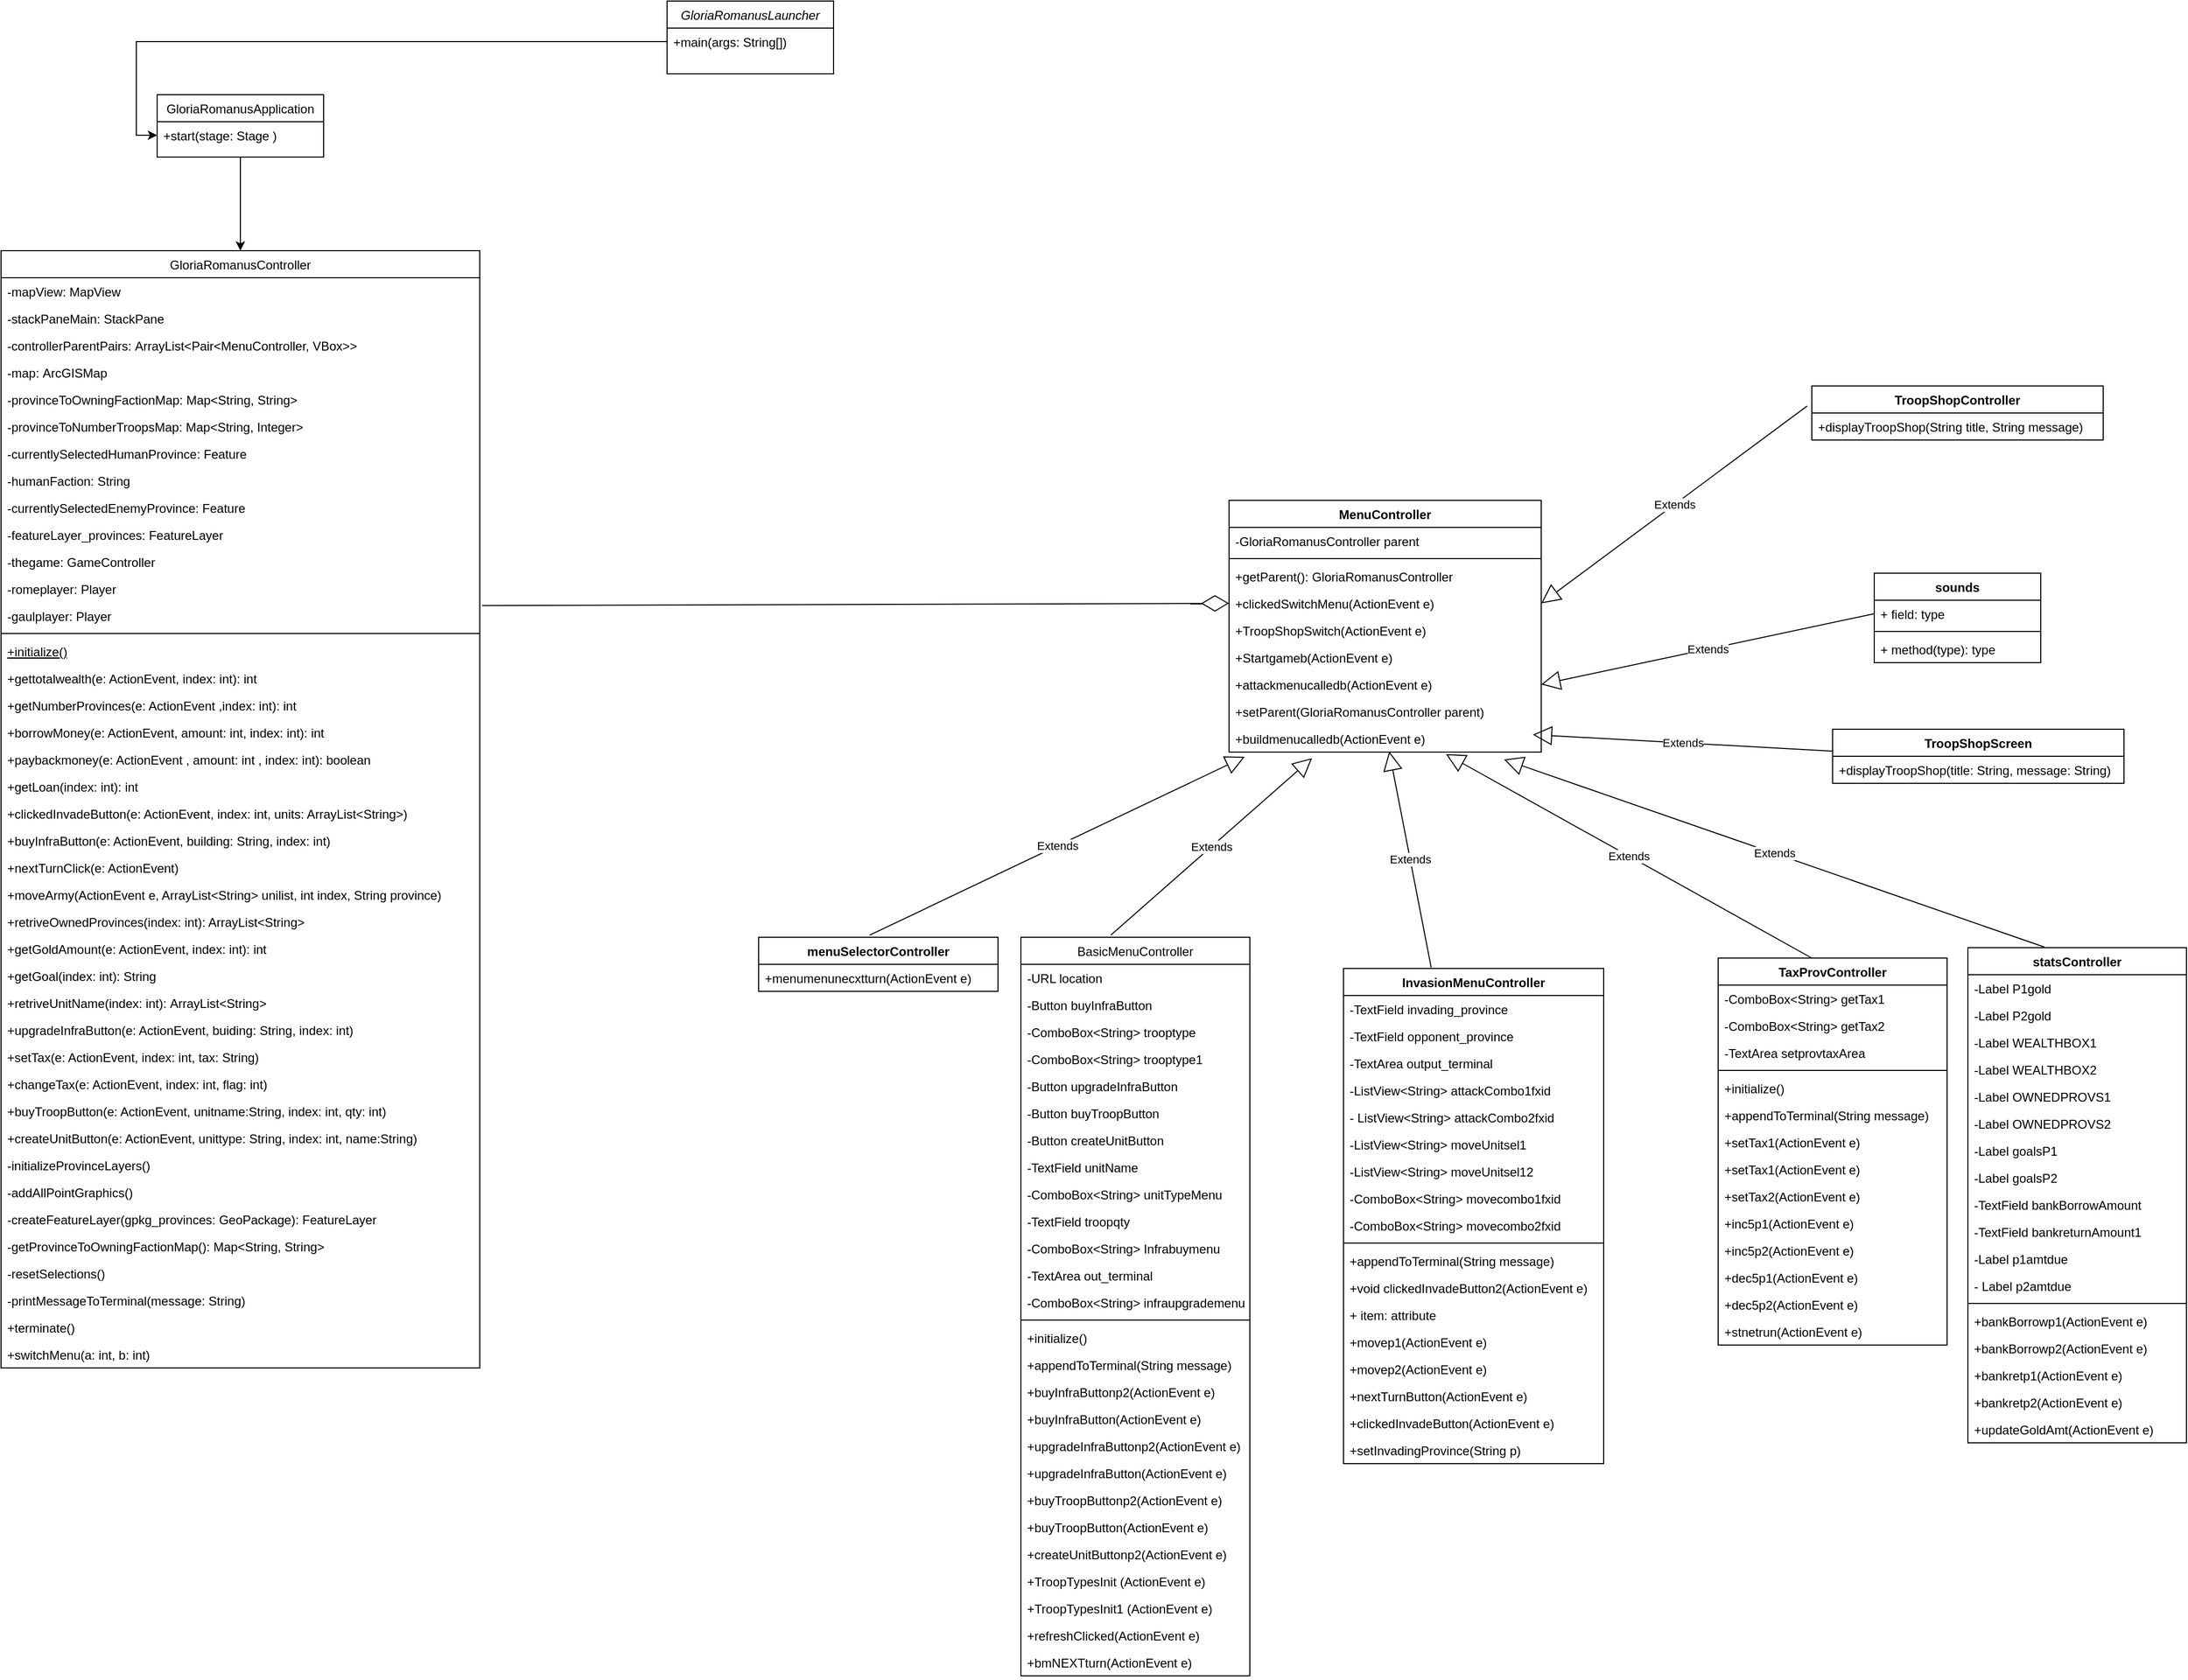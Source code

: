 <mxfile version="13.9.8" type="device"><diagram id="C5RBs43oDa-KdzZeNtuy" name="Page-1"><mxGraphModel dx="1783" dy="894" grid="1" gridSize="10" guides="1" tooltips="1" connect="1" arrows="1" fold="1" page="1" pageScale="1" pageWidth="2339" pageHeight="3300" math="0" shadow="0"><root><mxCell id="WIyWlLk6GJQsqaUBKTNV-0"/><mxCell id="WIyWlLk6GJQsqaUBKTNV-1" parent="WIyWlLk6GJQsqaUBKTNV-0"/><mxCell id="zkfFHV4jXpPFQw0GAbJ--0" value="GloriaRomanusLauncher" style="swimlane;fontStyle=2;align=center;verticalAlign=top;childLayout=stackLayout;horizontal=1;startSize=26;horizontalStack=0;resizeParent=1;resizeLast=0;collapsible=1;marginBottom=0;rounded=0;shadow=0;strokeWidth=1;" parent="WIyWlLk6GJQsqaUBKTNV-1" vertex="1"><mxGeometry x="820" y="570" width="160" height="70" as="geometry"><mxRectangle x="230" y="140" width="160" height="26" as="alternateBounds"/></mxGeometry></mxCell><mxCell id="zkfFHV4jXpPFQw0GAbJ--5" value="+main(args: String[])" style="text;align=left;verticalAlign=top;spacingLeft=4;spacingRight=4;overflow=hidden;rotatable=0;points=[[0,0.5],[1,0.5]];portConstraint=eastwest;" parent="zkfFHV4jXpPFQw0GAbJ--0" vertex="1"><mxGeometry y="26" width="160" height="26" as="geometry"/></mxCell><mxCell id="zkfFHV4jXpPFQw0GAbJ--6" value="GloriaRomanusController" style="swimlane;fontStyle=0;align=center;verticalAlign=top;childLayout=stackLayout;horizontal=1;startSize=26;horizontalStack=0;resizeParent=1;resizeLast=0;collapsible=1;marginBottom=0;rounded=0;shadow=0;strokeWidth=1;" parent="WIyWlLk6GJQsqaUBKTNV-1" vertex="1"><mxGeometry x="180" y="810" width="460" height="1074" as="geometry"><mxRectangle x="130" y="380" width="160" height="26" as="alternateBounds"/></mxGeometry></mxCell><mxCell id="zkfFHV4jXpPFQw0GAbJ--7" value="-mapView: MapView" style="text;align=left;verticalAlign=top;spacingLeft=4;spacingRight=4;overflow=hidden;rotatable=0;points=[[0,0.5],[1,0.5]];portConstraint=eastwest;" parent="zkfFHV4jXpPFQw0GAbJ--6" vertex="1"><mxGeometry y="26" width="460" height="26" as="geometry"/></mxCell><mxCell id="zkfFHV4jXpPFQw0GAbJ--8" value="-stackPaneMain: StackPane" style="text;align=left;verticalAlign=top;spacingLeft=4;spacingRight=4;overflow=hidden;rotatable=0;points=[[0,0.5],[1,0.5]];portConstraint=eastwest;rounded=0;shadow=0;html=0;" parent="zkfFHV4jXpPFQw0GAbJ--6" vertex="1"><mxGeometry y="52" width="460" height="26" as="geometry"/></mxCell><mxCell id="t56aLWwyHctGJCTcdcSy-40" value="-controllerParentPairs: ArrayList&lt;Pair&lt;MenuController, VBox&gt;&gt;" style="text;strokeColor=none;fillColor=none;align=left;verticalAlign=top;spacingLeft=4;spacingRight=4;overflow=hidden;rotatable=0;points=[[0,0.5],[1,0.5]];portConstraint=eastwest;" vertex="1" parent="zkfFHV4jXpPFQw0GAbJ--6"><mxGeometry y="78" width="460" height="26" as="geometry"/></mxCell><mxCell id="t56aLWwyHctGJCTcdcSy-41" value="-map: ArcGISMap" style="text;strokeColor=none;fillColor=none;align=left;verticalAlign=top;spacingLeft=4;spacingRight=4;overflow=hidden;rotatable=0;points=[[0,0.5],[1,0.5]];portConstraint=eastwest;" vertex="1" parent="zkfFHV4jXpPFQw0GAbJ--6"><mxGeometry y="104" width="460" height="26" as="geometry"/></mxCell><mxCell id="t56aLWwyHctGJCTcdcSy-42" value="-provinceToOwningFactionMap: Map&lt;String, String&gt;" style="text;strokeColor=none;fillColor=none;align=left;verticalAlign=top;spacingLeft=4;spacingRight=4;overflow=hidden;rotatable=0;points=[[0,0.5],[1,0.5]];portConstraint=eastwest;" vertex="1" parent="zkfFHV4jXpPFQw0GAbJ--6"><mxGeometry y="130" width="460" height="26" as="geometry"/></mxCell><mxCell id="t56aLWwyHctGJCTcdcSy-43" value="-provinceToNumberTroopsMap: Map&lt;String, Integer&gt;" style="text;strokeColor=none;fillColor=none;align=left;verticalAlign=top;spacingLeft=4;spacingRight=4;overflow=hidden;rotatable=0;points=[[0,0.5],[1,0.5]];portConstraint=eastwest;" vertex="1" parent="zkfFHV4jXpPFQw0GAbJ--6"><mxGeometry y="156" width="460" height="26" as="geometry"/></mxCell><mxCell id="t56aLWwyHctGJCTcdcSy-44" value="-currentlySelectedHumanProvince: Feature" style="text;strokeColor=none;fillColor=none;align=left;verticalAlign=top;spacingLeft=4;spacingRight=4;overflow=hidden;rotatable=0;points=[[0,0.5],[1,0.5]];portConstraint=eastwest;" vertex="1" parent="zkfFHV4jXpPFQw0GAbJ--6"><mxGeometry y="182" width="460" height="26" as="geometry"/></mxCell><mxCell id="t56aLWwyHctGJCTcdcSy-45" value="-humanFaction: String" style="text;strokeColor=none;fillColor=none;align=left;verticalAlign=top;spacingLeft=4;spacingRight=4;overflow=hidden;rotatable=0;points=[[0,0.5],[1,0.5]];portConstraint=eastwest;" vertex="1" parent="zkfFHV4jXpPFQw0GAbJ--6"><mxGeometry y="208" width="460" height="26" as="geometry"/></mxCell><mxCell id="t56aLWwyHctGJCTcdcSy-46" value="-currentlySelectedEnemyProvince: Feature" style="text;strokeColor=none;fillColor=none;align=left;verticalAlign=top;spacingLeft=4;spacingRight=4;overflow=hidden;rotatable=0;points=[[0,0.5],[1,0.5]];portConstraint=eastwest;" vertex="1" parent="zkfFHV4jXpPFQw0GAbJ--6"><mxGeometry y="234" width="460" height="26" as="geometry"/></mxCell><mxCell id="t56aLWwyHctGJCTcdcSy-47" value="-featureLayer_provinces: FeatureLayer" style="text;strokeColor=none;fillColor=none;align=left;verticalAlign=top;spacingLeft=4;spacingRight=4;overflow=hidden;rotatable=0;points=[[0,0.5],[1,0.5]];portConstraint=eastwest;" vertex="1" parent="zkfFHV4jXpPFQw0GAbJ--6"><mxGeometry y="260" width="460" height="26" as="geometry"/></mxCell><mxCell id="t56aLWwyHctGJCTcdcSy-48" value="-thegame: GameController" style="text;strokeColor=none;fillColor=none;align=left;verticalAlign=top;spacingLeft=4;spacingRight=4;overflow=hidden;rotatable=0;points=[[0,0.5],[1,0.5]];portConstraint=eastwest;" vertex="1" parent="zkfFHV4jXpPFQw0GAbJ--6"><mxGeometry y="286" width="460" height="26" as="geometry"/></mxCell><mxCell id="t56aLWwyHctGJCTcdcSy-49" value="-romeplayer: Player" style="text;strokeColor=none;fillColor=none;align=left;verticalAlign=top;spacingLeft=4;spacingRight=4;overflow=hidden;rotatable=0;points=[[0,0.5],[1,0.5]];portConstraint=eastwest;" vertex="1" parent="zkfFHV4jXpPFQw0GAbJ--6"><mxGeometry y="312" width="460" height="26" as="geometry"/></mxCell><mxCell id="t56aLWwyHctGJCTcdcSy-50" value="-gaulplayer: Player" style="text;strokeColor=none;fillColor=none;align=left;verticalAlign=top;spacingLeft=4;spacingRight=4;overflow=hidden;rotatable=0;points=[[0,0.5],[1,0.5]];portConstraint=eastwest;" vertex="1" parent="zkfFHV4jXpPFQw0GAbJ--6"><mxGeometry y="338" width="460" height="26" as="geometry"/></mxCell><mxCell id="zkfFHV4jXpPFQw0GAbJ--9" value="" style="line;html=1;strokeWidth=1;align=left;verticalAlign=middle;spacingTop=-1;spacingLeft=3;spacingRight=3;rotatable=0;labelPosition=right;points=[];portConstraint=eastwest;" parent="zkfFHV4jXpPFQw0GAbJ--6" vertex="1"><mxGeometry y="364" width="460" height="8" as="geometry"/></mxCell><mxCell id="zkfFHV4jXpPFQw0GAbJ--10" value="+initialize()" style="text;align=left;verticalAlign=top;spacingLeft=4;spacingRight=4;overflow=hidden;rotatable=0;points=[[0,0.5],[1,0.5]];portConstraint=eastwest;fontStyle=4" parent="zkfFHV4jXpPFQw0GAbJ--6" vertex="1"><mxGeometry y="372" width="460" height="26" as="geometry"/></mxCell><mxCell id="zkfFHV4jXpPFQw0GAbJ--11" value="+gettotalwealth(e: ActionEvent, index: int): int" style="text;align=left;verticalAlign=top;spacingLeft=4;spacingRight=4;overflow=hidden;rotatable=0;points=[[0,0.5],[1,0.5]];portConstraint=eastwest;" parent="zkfFHV4jXpPFQw0GAbJ--6" vertex="1"><mxGeometry y="398" width="460" height="26" as="geometry"/></mxCell><mxCell id="t56aLWwyHctGJCTcdcSy-51" value="+getNumberProvinces(e: ActionEvent ,index: int): int" style="text;strokeColor=none;fillColor=none;align=left;verticalAlign=top;spacingLeft=4;spacingRight=4;overflow=hidden;rotatable=0;points=[[0,0.5],[1,0.5]];portConstraint=eastwest;" vertex="1" parent="zkfFHV4jXpPFQw0GAbJ--6"><mxGeometry y="424" width="460" height="26" as="geometry"/></mxCell><mxCell id="t56aLWwyHctGJCTcdcSy-52" value="+borrowMoney(e: ActionEvent, amount: int, index: int): int" style="text;strokeColor=none;fillColor=none;align=left;verticalAlign=top;spacingLeft=4;spacingRight=4;overflow=hidden;rotatable=0;points=[[0,0.5],[1,0.5]];portConstraint=eastwest;" vertex="1" parent="zkfFHV4jXpPFQw0GAbJ--6"><mxGeometry y="450" width="460" height="26" as="geometry"/></mxCell><mxCell id="t56aLWwyHctGJCTcdcSy-53" value="+paybackmoney(e: ActionEvent , amount: int , index: int): boolean" style="text;strokeColor=none;fillColor=none;align=left;verticalAlign=top;spacingLeft=4;spacingRight=4;overflow=hidden;rotatable=0;points=[[0,0.5],[1,0.5]];portConstraint=eastwest;" vertex="1" parent="zkfFHV4jXpPFQw0GAbJ--6"><mxGeometry y="476" width="460" height="26" as="geometry"/></mxCell><mxCell id="t56aLWwyHctGJCTcdcSy-54" value="+getLoan(index: int): int" style="text;strokeColor=none;fillColor=none;align=left;verticalAlign=top;spacingLeft=4;spacingRight=4;overflow=hidden;rotatable=0;points=[[0,0.5],[1,0.5]];portConstraint=eastwest;" vertex="1" parent="zkfFHV4jXpPFQw0GAbJ--6"><mxGeometry y="502" width="460" height="26" as="geometry"/></mxCell><mxCell id="t56aLWwyHctGJCTcdcSy-55" value="+clickedInvadeButton(e: ActionEvent, index: int, units: ArrayList&lt;String&gt;)" style="text;strokeColor=none;fillColor=none;align=left;verticalAlign=top;spacingLeft=4;spacingRight=4;overflow=hidden;rotatable=0;points=[[0,0.5],[1,0.5]];portConstraint=eastwest;" vertex="1" parent="zkfFHV4jXpPFQw0GAbJ--6"><mxGeometry y="528" width="460" height="26" as="geometry"/></mxCell><mxCell id="t56aLWwyHctGJCTcdcSy-56" value="+buyInfraButton(e: ActionEvent, building: String, index: int)" style="text;strokeColor=none;fillColor=none;align=left;verticalAlign=top;spacingLeft=4;spacingRight=4;overflow=hidden;rotatable=0;points=[[0,0.5],[1,0.5]];portConstraint=eastwest;" vertex="1" parent="zkfFHV4jXpPFQw0GAbJ--6"><mxGeometry y="554" width="460" height="26" as="geometry"/></mxCell><mxCell id="t56aLWwyHctGJCTcdcSy-61" value="+nextTurnClick(e: ActionEvent)" style="text;strokeColor=none;fillColor=none;align=left;verticalAlign=top;spacingLeft=4;spacingRight=4;overflow=hidden;rotatable=0;points=[[0,0.5],[1,0.5]];portConstraint=eastwest;" vertex="1" parent="zkfFHV4jXpPFQw0GAbJ--6"><mxGeometry y="580" width="460" height="26" as="geometry"/></mxCell><mxCell id="t56aLWwyHctGJCTcdcSy-63" value="+moveArmy(ActionEvent e, ArrayList&lt;String&gt; unilist, int index, String province)" style="text;strokeColor=none;fillColor=none;align=left;verticalAlign=top;spacingLeft=4;spacingRight=4;overflow=hidden;rotatable=0;points=[[0,0.5],[1,0.5]];portConstraint=eastwest;" vertex="1" parent="zkfFHV4jXpPFQw0GAbJ--6"><mxGeometry y="606" width="460" height="26" as="geometry"/></mxCell><mxCell id="t56aLWwyHctGJCTcdcSy-62" value="+retriveOwnedProvinces(index: int): ArrayList&lt;String&gt; " style="text;strokeColor=none;fillColor=none;align=left;verticalAlign=top;spacingLeft=4;spacingRight=4;overflow=hidden;rotatable=0;points=[[0,0.5],[1,0.5]];portConstraint=eastwest;" vertex="1" parent="zkfFHV4jXpPFQw0GAbJ--6"><mxGeometry y="632" width="460" height="26" as="geometry"/></mxCell><mxCell id="t56aLWwyHctGJCTcdcSy-64" value="+getGoldAmount(e: ActionEvent, index: int): int" style="text;strokeColor=none;fillColor=none;align=left;verticalAlign=top;spacingLeft=4;spacingRight=4;overflow=hidden;rotatable=0;points=[[0,0.5],[1,0.5]];portConstraint=eastwest;" vertex="1" parent="zkfFHV4jXpPFQw0GAbJ--6"><mxGeometry y="658" width="460" height="26" as="geometry"/></mxCell><mxCell id="t56aLWwyHctGJCTcdcSy-66" value="+getGoal(index: int): String" style="text;strokeColor=none;fillColor=none;align=left;verticalAlign=top;spacingLeft=4;spacingRight=4;overflow=hidden;rotatable=0;points=[[0,0.5],[1,0.5]];portConstraint=eastwest;" vertex="1" parent="zkfFHV4jXpPFQw0GAbJ--6"><mxGeometry y="684" width="460" height="26" as="geometry"/></mxCell><mxCell id="t56aLWwyHctGJCTcdcSy-65" value="+retriveUnitName(index: int): ArrayList&lt;String&gt;" style="text;strokeColor=none;fillColor=none;align=left;verticalAlign=top;spacingLeft=4;spacingRight=4;overflow=hidden;rotatable=0;points=[[0,0.5],[1,0.5]];portConstraint=eastwest;" vertex="1" parent="zkfFHV4jXpPFQw0GAbJ--6"><mxGeometry y="710" width="460" height="26" as="geometry"/></mxCell><mxCell id="t56aLWwyHctGJCTcdcSy-67" value="+upgradeInfraButton(e: ActionEvent, buiding: String, index: int)" style="text;strokeColor=none;fillColor=none;align=left;verticalAlign=top;spacingLeft=4;spacingRight=4;overflow=hidden;rotatable=0;points=[[0,0.5],[1,0.5]];portConstraint=eastwest;" vertex="1" parent="zkfFHV4jXpPFQw0GAbJ--6"><mxGeometry y="736" width="460" height="26" as="geometry"/></mxCell><mxCell id="t56aLWwyHctGJCTcdcSy-68" value="+setTax(e: ActionEvent, index: int, tax: String)" style="text;strokeColor=none;fillColor=none;align=left;verticalAlign=top;spacingLeft=4;spacingRight=4;overflow=hidden;rotatable=0;points=[[0,0.5],[1,0.5]];portConstraint=eastwest;" vertex="1" parent="zkfFHV4jXpPFQw0GAbJ--6"><mxGeometry y="762" width="460" height="26" as="geometry"/></mxCell><mxCell id="t56aLWwyHctGJCTcdcSy-69" value="+changeTax(e: ActionEvent, index: int, flag: int)" style="text;strokeColor=none;fillColor=none;align=left;verticalAlign=top;spacingLeft=4;spacingRight=4;overflow=hidden;rotatable=0;points=[[0,0.5],[1,0.5]];portConstraint=eastwest;" vertex="1" parent="zkfFHV4jXpPFQw0GAbJ--6"><mxGeometry y="788" width="460" height="26" as="geometry"/></mxCell><mxCell id="t56aLWwyHctGJCTcdcSy-70" value="+buyTroopButton(e: ActionEvent, unitname:String, index: int, qty: int)" style="text;strokeColor=none;fillColor=none;align=left;verticalAlign=top;spacingLeft=4;spacingRight=4;overflow=hidden;rotatable=0;points=[[0,0.5],[1,0.5]];portConstraint=eastwest;" vertex="1" parent="zkfFHV4jXpPFQw0GAbJ--6"><mxGeometry y="814" width="460" height="26" as="geometry"/></mxCell><mxCell id="t56aLWwyHctGJCTcdcSy-71" value="+createUnitButton(e: ActionEvent, unittype: String, index: int, name:String)" style="text;strokeColor=none;fillColor=none;align=left;verticalAlign=top;spacingLeft=4;spacingRight=4;overflow=hidden;rotatable=0;points=[[0,0.5],[1,0.5]];portConstraint=eastwest;" vertex="1" parent="zkfFHV4jXpPFQw0GAbJ--6"><mxGeometry y="840" width="460" height="26" as="geometry"/></mxCell><mxCell id="t56aLWwyHctGJCTcdcSy-73" value="-initializeProvinceLayers()" style="text;strokeColor=none;fillColor=none;align=left;verticalAlign=top;spacingLeft=4;spacingRight=4;overflow=hidden;rotatable=0;points=[[0,0.5],[1,0.5]];portConstraint=eastwest;" vertex="1" parent="zkfFHV4jXpPFQw0GAbJ--6"><mxGeometry y="866" width="460" height="26" as="geometry"/></mxCell><mxCell id="t56aLWwyHctGJCTcdcSy-72" value="-addAllPointGraphics()" style="text;strokeColor=none;fillColor=none;align=left;verticalAlign=top;spacingLeft=4;spacingRight=4;overflow=hidden;rotatable=0;points=[[0,0.5],[1,0.5]];portConstraint=eastwest;" vertex="1" parent="zkfFHV4jXpPFQw0GAbJ--6"><mxGeometry y="892" width="460" height="26" as="geometry"/></mxCell><mxCell id="t56aLWwyHctGJCTcdcSy-74" value="-createFeatureLayer(gpkg_provinces: GeoPackage): FeatureLayer" style="text;strokeColor=none;fillColor=none;align=left;verticalAlign=top;spacingLeft=4;spacingRight=4;overflow=hidden;rotatable=0;points=[[0,0.5],[1,0.5]];portConstraint=eastwest;" vertex="1" parent="zkfFHV4jXpPFQw0GAbJ--6"><mxGeometry y="918" width="460" height="26" as="geometry"/></mxCell><mxCell id="t56aLWwyHctGJCTcdcSy-75" value="-getProvinceToOwningFactionMap(): Map&lt;String, String&gt;" style="text;strokeColor=none;fillColor=none;align=left;verticalAlign=top;spacingLeft=4;spacingRight=4;overflow=hidden;rotatable=0;points=[[0,0.5],[1,0.5]];portConstraint=eastwest;" vertex="1" parent="zkfFHV4jXpPFQw0GAbJ--6"><mxGeometry y="944" width="460" height="26" as="geometry"/></mxCell><mxCell id="t56aLWwyHctGJCTcdcSy-76" value="-resetSelections()" style="text;strokeColor=none;fillColor=none;align=left;verticalAlign=top;spacingLeft=4;spacingRight=4;overflow=hidden;rotatable=0;points=[[0,0.5],[1,0.5]];portConstraint=eastwest;" vertex="1" parent="zkfFHV4jXpPFQw0GAbJ--6"><mxGeometry y="970" width="460" height="26" as="geometry"/></mxCell><mxCell id="t56aLWwyHctGJCTcdcSy-77" value="-printMessageToTerminal(message: String)" style="text;strokeColor=none;fillColor=none;align=left;verticalAlign=top;spacingLeft=4;spacingRight=4;overflow=hidden;rotatable=0;points=[[0,0.5],[1,0.5]];portConstraint=eastwest;" vertex="1" parent="zkfFHV4jXpPFQw0GAbJ--6"><mxGeometry y="996" width="460" height="26" as="geometry"/></mxCell><mxCell id="t56aLWwyHctGJCTcdcSy-78" value="+terminate()" style="text;strokeColor=none;fillColor=none;align=left;verticalAlign=top;spacingLeft=4;spacingRight=4;overflow=hidden;rotatable=0;points=[[0,0.5],[1,0.5]];portConstraint=eastwest;" vertex="1" parent="zkfFHV4jXpPFQw0GAbJ--6"><mxGeometry y="1022" width="460" height="26" as="geometry"/></mxCell><mxCell id="t56aLWwyHctGJCTcdcSy-79" value="+switchMenu(a: int, b: int)" style="text;strokeColor=none;fillColor=none;align=left;verticalAlign=top;spacingLeft=4;spacingRight=4;overflow=hidden;rotatable=0;points=[[0,0.5],[1,0.5]];portConstraint=eastwest;" vertex="1" parent="zkfFHV4jXpPFQw0GAbJ--6"><mxGeometry y="1048" width="460" height="26" as="geometry"/></mxCell><mxCell id="zkfFHV4jXpPFQw0GAbJ--13" value="BasicMenuController" style="swimlane;fontStyle=0;align=center;verticalAlign=top;childLayout=stackLayout;horizontal=1;startSize=26;horizontalStack=0;resizeParent=1;resizeLast=0;collapsible=1;marginBottom=0;rounded=0;shadow=0;strokeWidth=1;" parent="WIyWlLk6GJQsqaUBKTNV-1" vertex="1"><mxGeometry x="1160" y="1470" width="220" height="710" as="geometry"><mxRectangle x="340" y="380" width="170" height="26" as="alternateBounds"/></mxGeometry></mxCell><mxCell id="zkfFHV4jXpPFQw0GAbJ--14" value="-URL location" style="text;align=left;verticalAlign=top;spacingLeft=4;spacingRight=4;overflow=hidden;rotatable=0;points=[[0,0.5],[1,0.5]];portConstraint=eastwest;" parent="zkfFHV4jXpPFQw0GAbJ--13" vertex="1"><mxGeometry y="26" width="220" height="26" as="geometry"/></mxCell><mxCell id="t56aLWwyHctGJCTcdcSy-80" value="-Button buyInfraButton" style="text;strokeColor=none;fillColor=none;align=left;verticalAlign=top;spacingLeft=4;spacingRight=4;overflow=hidden;rotatable=0;points=[[0,0.5],[1,0.5]];portConstraint=eastwest;" vertex="1" parent="zkfFHV4jXpPFQw0GAbJ--13"><mxGeometry y="52" width="220" height="26" as="geometry"/></mxCell><mxCell id="t56aLWwyHctGJCTcdcSy-90" value="-ComboBox&lt;String&gt; trooptype" style="text;strokeColor=none;fillColor=none;align=left;verticalAlign=top;spacingLeft=4;spacingRight=4;overflow=hidden;rotatable=0;points=[[0,0.5],[1,0.5]];portConstraint=eastwest;" vertex="1" parent="zkfFHV4jXpPFQw0GAbJ--13"><mxGeometry y="78" width="220" height="26" as="geometry"/></mxCell><mxCell id="t56aLWwyHctGJCTcdcSy-89" value="-ComboBox&lt;String&gt; trooptype1" style="text;strokeColor=none;fillColor=none;align=left;verticalAlign=top;spacingLeft=4;spacingRight=4;overflow=hidden;rotatable=0;points=[[0,0.5],[1,0.5]];portConstraint=eastwest;" vertex="1" parent="zkfFHV4jXpPFQw0GAbJ--13"><mxGeometry y="104" width="220" height="26" as="geometry"/></mxCell><mxCell id="t56aLWwyHctGJCTcdcSy-83" value="-Button upgradeInfraButton" style="text;strokeColor=none;fillColor=none;align=left;verticalAlign=top;spacingLeft=4;spacingRight=4;overflow=hidden;rotatable=0;points=[[0,0.5],[1,0.5]];portConstraint=eastwest;" vertex="1" parent="zkfFHV4jXpPFQw0GAbJ--13"><mxGeometry y="130" width="220" height="26" as="geometry"/></mxCell><mxCell id="t56aLWwyHctGJCTcdcSy-85" value="-Button buyTroopButton" style="text;strokeColor=none;fillColor=none;align=left;verticalAlign=top;spacingLeft=4;spacingRight=4;overflow=hidden;rotatable=0;points=[[0,0.5],[1,0.5]];portConstraint=eastwest;" vertex="1" parent="zkfFHV4jXpPFQw0GAbJ--13"><mxGeometry y="156" width="220" height="26" as="geometry"/></mxCell><mxCell id="t56aLWwyHctGJCTcdcSy-87" value="-Button createUnitButton" style="text;strokeColor=none;fillColor=none;align=left;verticalAlign=top;spacingLeft=4;spacingRight=4;overflow=hidden;rotatable=0;points=[[0,0.5],[1,0.5]];portConstraint=eastwest;" vertex="1" parent="zkfFHV4jXpPFQw0GAbJ--13"><mxGeometry y="182" width="220" height="26" as="geometry"/></mxCell><mxCell id="t56aLWwyHctGJCTcdcSy-86" value="-TextField unitName" style="text;strokeColor=none;fillColor=none;align=left;verticalAlign=top;spacingLeft=4;spacingRight=4;overflow=hidden;rotatable=0;points=[[0,0.5],[1,0.5]];portConstraint=eastwest;" vertex="1" parent="zkfFHV4jXpPFQw0GAbJ--13"><mxGeometry y="208" width="220" height="26" as="geometry"/></mxCell><mxCell id="t56aLWwyHctGJCTcdcSy-88" value="-ComboBox&lt;String&gt; unitTypeMenu" style="text;strokeColor=none;fillColor=none;align=left;verticalAlign=top;spacingLeft=4;spacingRight=4;overflow=hidden;rotatable=0;points=[[0,0.5],[1,0.5]];portConstraint=eastwest;" vertex="1" parent="zkfFHV4jXpPFQw0GAbJ--13"><mxGeometry y="234" width="220" height="26" as="geometry"/></mxCell><mxCell id="t56aLWwyHctGJCTcdcSy-84" value="-TextField troopqty" style="text;strokeColor=none;fillColor=none;align=left;verticalAlign=top;spacingLeft=4;spacingRight=4;overflow=hidden;rotatable=0;points=[[0,0.5],[1,0.5]];portConstraint=eastwest;" vertex="1" parent="zkfFHV4jXpPFQw0GAbJ--13"><mxGeometry y="260" width="220" height="26" as="geometry"/></mxCell><mxCell id="t56aLWwyHctGJCTcdcSy-82" value="-ComboBox&lt;String&gt; Infrabuymenu" style="text;strokeColor=none;fillColor=none;align=left;verticalAlign=top;spacingLeft=4;spacingRight=4;overflow=hidden;rotatable=0;points=[[0,0.5],[1,0.5]];portConstraint=eastwest;" vertex="1" parent="zkfFHV4jXpPFQw0GAbJ--13"><mxGeometry y="286" width="220" height="26" as="geometry"/></mxCell><mxCell id="t56aLWwyHctGJCTcdcSy-91" value="-TextArea out_terminal" style="text;strokeColor=none;fillColor=none;align=left;verticalAlign=top;spacingLeft=4;spacingRight=4;overflow=hidden;rotatable=0;points=[[0,0.5],[1,0.5]];portConstraint=eastwest;" vertex="1" parent="zkfFHV4jXpPFQw0GAbJ--13"><mxGeometry y="312" width="220" height="26" as="geometry"/></mxCell><mxCell id="t56aLWwyHctGJCTcdcSy-81" value="-ComboBox&lt;String&gt; infraupgrademenu" style="text;strokeColor=none;fillColor=none;align=left;verticalAlign=top;spacingLeft=4;spacingRight=4;overflow=hidden;rotatable=0;points=[[0,0.5],[1,0.5]];portConstraint=eastwest;" vertex="1" parent="zkfFHV4jXpPFQw0GAbJ--13"><mxGeometry y="338" width="220" height="26" as="geometry"/></mxCell><mxCell id="zkfFHV4jXpPFQw0GAbJ--15" value="" style="line;html=1;strokeWidth=1;align=left;verticalAlign=middle;spacingTop=-1;spacingLeft=3;spacingRight=3;rotatable=0;labelPosition=right;points=[];portConstraint=eastwest;" parent="zkfFHV4jXpPFQw0GAbJ--13" vertex="1"><mxGeometry y="364" width="220" height="8" as="geometry"/></mxCell><mxCell id="t56aLWwyHctGJCTcdcSy-92" value="+initialize()" style="text;strokeColor=none;fillColor=none;align=left;verticalAlign=top;spacingLeft=4;spacingRight=4;overflow=hidden;rotatable=0;points=[[0,0.5],[1,0.5]];portConstraint=eastwest;" vertex="1" parent="zkfFHV4jXpPFQw0GAbJ--13"><mxGeometry y="372" width="220" height="26" as="geometry"/></mxCell><mxCell id="t56aLWwyHctGJCTcdcSy-93" value="+appendToTerminal(String message)" style="text;strokeColor=none;fillColor=none;align=left;verticalAlign=top;spacingLeft=4;spacingRight=4;overflow=hidden;rotatable=0;points=[[0,0.5],[1,0.5]];portConstraint=eastwest;" vertex="1" parent="zkfFHV4jXpPFQw0GAbJ--13"><mxGeometry y="398" width="220" height="26" as="geometry"/></mxCell><mxCell id="t56aLWwyHctGJCTcdcSy-94" value="+buyInfraButtonp2(ActionEvent e)" style="text;strokeColor=none;fillColor=none;align=left;verticalAlign=top;spacingLeft=4;spacingRight=4;overflow=hidden;rotatable=0;points=[[0,0.5],[1,0.5]];portConstraint=eastwest;" vertex="1" parent="zkfFHV4jXpPFQw0GAbJ--13"><mxGeometry y="424" width="220" height="26" as="geometry"/></mxCell><mxCell id="t56aLWwyHctGJCTcdcSy-95" value="+buyInfraButton(ActionEvent e)" style="text;strokeColor=none;fillColor=none;align=left;verticalAlign=top;spacingLeft=4;spacingRight=4;overflow=hidden;rotatable=0;points=[[0,0.5],[1,0.5]];portConstraint=eastwest;" vertex="1" parent="zkfFHV4jXpPFQw0GAbJ--13"><mxGeometry y="450" width="220" height="26" as="geometry"/></mxCell><mxCell id="t56aLWwyHctGJCTcdcSy-96" value="+upgradeInfraButtonp2(ActionEvent e)" style="text;strokeColor=none;fillColor=none;align=left;verticalAlign=top;spacingLeft=4;spacingRight=4;overflow=hidden;rotatable=0;points=[[0,0.5],[1,0.5]];portConstraint=eastwest;" vertex="1" parent="zkfFHV4jXpPFQw0GAbJ--13"><mxGeometry y="476" width="220" height="26" as="geometry"/></mxCell><mxCell id="t56aLWwyHctGJCTcdcSy-97" value="+upgradeInfraButton(ActionEvent e)" style="text;strokeColor=none;fillColor=none;align=left;verticalAlign=top;spacingLeft=4;spacingRight=4;overflow=hidden;rotatable=0;points=[[0,0.5],[1,0.5]];portConstraint=eastwest;" vertex="1" parent="zkfFHV4jXpPFQw0GAbJ--13"><mxGeometry y="502" width="220" height="26" as="geometry"/></mxCell><mxCell id="t56aLWwyHctGJCTcdcSy-98" value="+buyTroopButtonp2(ActionEvent e)" style="text;strokeColor=none;fillColor=none;align=left;verticalAlign=top;spacingLeft=4;spacingRight=4;overflow=hidden;rotatable=0;points=[[0,0.5],[1,0.5]];portConstraint=eastwest;" vertex="1" parent="zkfFHV4jXpPFQw0GAbJ--13"><mxGeometry y="528" width="220" height="26" as="geometry"/></mxCell><mxCell id="t56aLWwyHctGJCTcdcSy-99" value="+buyTroopButton(ActionEvent e)" style="text;strokeColor=none;fillColor=none;align=left;verticalAlign=top;spacingLeft=4;spacingRight=4;overflow=hidden;rotatable=0;points=[[0,0.5],[1,0.5]];portConstraint=eastwest;" vertex="1" parent="zkfFHV4jXpPFQw0GAbJ--13"><mxGeometry y="554" width="220" height="26" as="geometry"/></mxCell><mxCell id="t56aLWwyHctGJCTcdcSy-100" value="+createUnitButtonp2(ActionEvent e)" style="text;strokeColor=none;fillColor=none;align=left;verticalAlign=top;spacingLeft=4;spacingRight=4;overflow=hidden;rotatable=0;points=[[0,0.5],[1,0.5]];portConstraint=eastwest;" vertex="1" parent="zkfFHV4jXpPFQw0GAbJ--13"><mxGeometry y="580" width="220" height="26" as="geometry"/></mxCell><mxCell id="t56aLWwyHctGJCTcdcSy-101" value="+TroopTypesInit (ActionEvent e)" style="text;strokeColor=none;fillColor=none;align=left;verticalAlign=top;spacingLeft=4;spacingRight=4;overflow=hidden;rotatable=0;points=[[0,0.5],[1,0.5]];portConstraint=eastwest;" vertex="1" parent="zkfFHV4jXpPFQw0GAbJ--13"><mxGeometry y="606" width="220" height="26" as="geometry"/></mxCell><mxCell id="t56aLWwyHctGJCTcdcSy-102" value="+TroopTypesInit1 (ActionEvent e)" style="text;strokeColor=none;fillColor=none;align=left;verticalAlign=top;spacingLeft=4;spacingRight=4;overflow=hidden;rotatable=0;points=[[0,0.5],[1,0.5]];portConstraint=eastwest;" vertex="1" parent="zkfFHV4jXpPFQw0GAbJ--13"><mxGeometry y="632" width="220" height="26" as="geometry"/></mxCell><mxCell id="t56aLWwyHctGJCTcdcSy-103" value="+refreshClicked(ActionEvent e)" style="text;strokeColor=none;fillColor=none;align=left;verticalAlign=top;spacingLeft=4;spacingRight=4;overflow=hidden;rotatable=0;points=[[0,0.5],[1,0.5]];portConstraint=eastwest;" vertex="1" parent="zkfFHV4jXpPFQw0GAbJ--13"><mxGeometry y="658" width="220" height="26" as="geometry"/></mxCell><mxCell id="t56aLWwyHctGJCTcdcSy-104" value="+bmNEXTturn(ActionEvent e)" style="text;strokeColor=none;fillColor=none;align=left;verticalAlign=top;spacingLeft=4;spacingRight=4;overflow=hidden;rotatable=0;points=[[0,0.5],[1,0.5]];portConstraint=eastwest;" vertex="1" parent="zkfFHV4jXpPFQw0GAbJ--13"><mxGeometry y="684" width="220" height="26" as="geometry"/></mxCell><mxCell id="t56aLWwyHctGJCTcdcSy-170" style="edgeStyle=orthogonalEdgeStyle;rounded=0;orthogonalLoop=1;jettySize=auto;html=1;entryX=0.5;entryY=0;entryDx=0;entryDy=0;" edge="1" parent="WIyWlLk6GJQsqaUBKTNV-1" source="zkfFHV4jXpPFQw0GAbJ--17" target="zkfFHV4jXpPFQw0GAbJ--6"><mxGeometry relative="1" as="geometry"/></mxCell><mxCell id="zkfFHV4jXpPFQw0GAbJ--17" value="GloriaRomanusApplication" style="swimlane;fontStyle=0;align=center;verticalAlign=top;childLayout=stackLayout;horizontal=1;startSize=26;horizontalStack=0;resizeParent=1;resizeLast=0;collapsible=1;marginBottom=0;rounded=0;shadow=0;strokeWidth=1;" parent="WIyWlLk6GJQsqaUBKTNV-1" vertex="1"><mxGeometry x="330" y="660" width="160" height="60" as="geometry"><mxRectangle x="550" y="140" width="160" height="26" as="alternateBounds"/></mxGeometry></mxCell><mxCell id="zkfFHV4jXpPFQw0GAbJ--25" value="+start(stage: Stage )" style="text;align=left;verticalAlign=top;spacingLeft=4;spacingRight=4;overflow=hidden;rotatable=0;points=[[0,0.5],[1,0.5]];portConstraint=eastwest;" parent="zkfFHV4jXpPFQw0GAbJ--17" vertex="1"><mxGeometry y="26" width="160" height="26" as="geometry"/></mxCell><mxCell id="t56aLWwyHctGJCTcdcSy-8" value="InvasionMenuController" style="swimlane;fontStyle=1;align=center;verticalAlign=top;childLayout=stackLayout;horizontal=1;startSize=26;horizontalStack=0;resizeParent=1;resizeParentMax=0;resizeLast=0;collapsible=1;marginBottom=0;" vertex="1" parent="WIyWlLk6GJQsqaUBKTNV-1"><mxGeometry x="1470" y="1500" width="250" height="476" as="geometry"/></mxCell><mxCell id="t56aLWwyHctGJCTcdcSy-9" value="-TextField invading_province" style="text;strokeColor=none;fillColor=none;align=left;verticalAlign=top;spacingLeft=4;spacingRight=4;overflow=hidden;rotatable=0;points=[[0,0.5],[1,0.5]];portConstraint=eastwest;" vertex="1" parent="t56aLWwyHctGJCTcdcSy-8"><mxGeometry y="26" width="250" height="26" as="geometry"/></mxCell><mxCell id="t56aLWwyHctGJCTcdcSy-136" value="-TextField opponent_province" style="text;strokeColor=none;fillColor=none;align=left;verticalAlign=top;spacingLeft=4;spacingRight=4;overflow=hidden;rotatable=0;points=[[0,0.5],[1,0.5]];portConstraint=eastwest;" vertex="1" parent="t56aLWwyHctGJCTcdcSy-8"><mxGeometry y="52" width="250" height="26" as="geometry"/></mxCell><mxCell id="t56aLWwyHctGJCTcdcSy-134" value="-TextArea output_terminal" style="text;strokeColor=none;fillColor=none;align=left;verticalAlign=top;spacingLeft=4;spacingRight=4;overflow=hidden;rotatable=0;points=[[0,0.5],[1,0.5]];portConstraint=eastwest;" vertex="1" parent="t56aLWwyHctGJCTcdcSy-8"><mxGeometry y="78" width="250" height="26" as="geometry"/></mxCell><mxCell id="t56aLWwyHctGJCTcdcSy-138" value="-ListView&lt;String&gt; attackCombo1fxid" style="text;strokeColor=none;fillColor=none;align=left;verticalAlign=top;spacingLeft=4;spacingRight=4;overflow=hidden;rotatable=0;points=[[0,0.5],[1,0.5]];portConstraint=eastwest;" vertex="1" parent="t56aLWwyHctGJCTcdcSy-8"><mxGeometry y="104" width="250" height="26" as="geometry"/></mxCell><mxCell id="t56aLWwyHctGJCTcdcSy-135" value="- ListView&lt;String&gt; attackCombo2fxid" style="text;strokeColor=none;fillColor=none;align=left;verticalAlign=top;spacingLeft=4;spacingRight=4;overflow=hidden;rotatable=0;points=[[0,0.5],[1,0.5]];portConstraint=eastwest;" vertex="1" parent="t56aLWwyHctGJCTcdcSy-8"><mxGeometry y="130" width="250" height="26" as="geometry"/></mxCell><mxCell id="t56aLWwyHctGJCTcdcSy-137" value="-ListView&lt;String&gt; moveUnitsel1" style="text;strokeColor=none;fillColor=none;align=left;verticalAlign=top;spacingLeft=4;spacingRight=4;overflow=hidden;rotatable=0;points=[[0,0.5],[1,0.5]];portConstraint=eastwest;" vertex="1" parent="t56aLWwyHctGJCTcdcSy-8"><mxGeometry y="156" width="250" height="26" as="geometry"/></mxCell><mxCell id="t56aLWwyHctGJCTcdcSy-133" value="-ListView&lt;String&gt; moveUnitsel12" style="text;strokeColor=none;fillColor=none;align=left;verticalAlign=top;spacingLeft=4;spacingRight=4;overflow=hidden;rotatable=0;points=[[0,0.5],[1,0.5]];portConstraint=eastwest;" vertex="1" parent="t56aLWwyHctGJCTcdcSy-8"><mxGeometry y="182" width="250" height="26" as="geometry"/></mxCell><mxCell id="t56aLWwyHctGJCTcdcSy-139" value="-ComboBox&lt;String&gt; movecombo1fxid" style="text;strokeColor=none;fillColor=none;align=left;verticalAlign=top;spacingLeft=4;spacingRight=4;overflow=hidden;rotatable=0;points=[[0,0.5],[1,0.5]];portConstraint=eastwest;" vertex="1" parent="t56aLWwyHctGJCTcdcSy-8"><mxGeometry y="208" width="250" height="26" as="geometry"/></mxCell><mxCell id="t56aLWwyHctGJCTcdcSy-140" value="-ComboBox&lt;String&gt; movecombo2fxid" style="text;strokeColor=none;fillColor=none;align=left;verticalAlign=top;spacingLeft=4;spacingRight=4;overflow=hidden;rotatable=0;points=[[0,0.5],[1,0.5]];portConstraint=eastwest;" vertex="1" parent="t56aLWwyHctGJCTcdcSy-8"><mxGeometry y="234" width="250" height="26" as="geometry"/></mxCell><mxCell id="t56aLWwyHctGJCTcdcSy-10" value="" style="line;strokeWidth=1;fillColor=none;align=left;verticalAlign=middle;spacingTop=-1;spacingLeft=3;spacingRight=3;rotatable=0;labelPosition=right;points=[];portConstraint=eastwest;" vertex="1" parent="t56aLWwyHctGJCTcdcSy-8"><mxGeometry y="260" width="250" height="8" as="geometry"/></mxCell><mxCell id="t56aLWwyHctGJCTcdcSy-11" value="+appendToTerminal(String message)" style="text;strokeColor=none;fillColor=none;align=left;verticalAlign=top;spacingLeft=4;spacingRight=4;overflow=hidden;rotatable=0;points=[[0,0.5],[1,0.5]];portConstraint=eastwest;" vertex="1" parent="t56aLWwyHctGJCTcdcSy-8"><mxGeometry y="268" width="250" height="26" as="geometry"/></mxCell><mxCell id="t56aLWwyHctGJCTcdcSy-145" value="+void clickedInvadeButton2(ActionEvent e)" style="text;strokeColor=none;fillColor=none;align=left;verticalAlign=top;spacingLeft=4;spacingRight=4;overflow=hidden;rotatable=0;points=[[0,0.5],[1,0.5]];portConstraint=eastwest;" vertex="1" parent="t56aLWwyHctGJCTcdcSy-8"><mxGeometry y="294" width="250" height="26" as="geometry"/></mxCell><mxCell id="t56aLWwyHctGJCTcdcSy-144" value="+ item: attribute" style="text;strokeColor=none;fillColor=none;align=left;verticalAlign=top;spacingLeft=4;spacingRight=4;overflow=hidden;rotatable=0;points=[[0,0.5],[1,0.5]];portConstraint=eastwest;" vertex="1" parent="t56aLWwyHctGJCTcdcSy-8"><mxGeometry y="320" width="250" height="26" as="geometry"/></mxCell><mxCell id="t56aLWwyHctGJCTcdcSy-141" value="+movep1(ActionEvent e)" style="text;strokeColor=none;fillColor=none;align=left;verticalAlign=top;spacingLeft=4;spacingRight=4;overflow=hidden;rotatable=0;points=[[0,0.5],[1,0.5]];portConstraint=eastwest;" vertex="1" parent="t56aLWwyHctGJCTcdcSy-8"><mxGeometry y="346" width="250" height="26" as="geometry"/></mxCell><mxCell id="t56aLWwyHctGJCTcdcSy-143" value="+movep2(ActionEvent e)" style="text;strokeColor=none;fillColor=none;align=left;verticalAlign=top;spacingLeft=4;spacingRight=4;overflow=hidden;rotatable=0;points=[[0,0.5],[1,0.5]];portConstraint=eastwest;" vertex="1" parent="t56aLWwyHctGJCTcdcSy-8"><mxGeometry y="372" width="250" height="26" as="geometry"/></mxCell><mxCell id="t56aLWwyHctGJCTcdcSy-142" value="+nextTurnButton(ActionEvent e) " style="text;strokeColor=none;fillColor=none;align=left;verticalAlign=top;spacingLeft=4;spacingRight=4;overflow=hidden;rotatable=0;points=[[0,0.5],[1,0.5]];portConstraint=eastwest;" vertex="1" parent="t56aLWwyHctGJCTcdcSy-8"><mxGeometry y="398" width="250" height="26" as="geometry"/></mxCell><mxCell id="t56aLWwyHctGJCTcdcSy-132" value="+clickedInvadeButton(ActionEvent e)" style="text;strokeColor=none;fillColor=none;align=left;verticalAlign=top;spacingLeft=4;spacingRight=4;overflow=hidden;rotatable=0;points=[[0,0.5],[1,0.5]];portConstraint=eastwest;" vertex="1" parent="t56aLWwyHctGJCTcdcSy-8"><mxGeometry y="424" width="250" height="26" as="geometry"/></mxCell><mxCell id="t56aLWwyHctGJCTcdcSy-131" value="+setInvadingProvince(String p)" style="text;strokeColor=none;fillColor=none;align=left;verticalAlign=top;spacingLeft=4;spacingRight=4;overflow=hidden;rotatable=0;points=[[0,0.5],[1,0.5]];portConstraint=eastwest;" vertex="1" parent="t56aLWwyHctGJCTcdcSy-8"><mxGeometry y="450" width="250" height="26" as="geometry"/></mxCell><mxCell id="t56aLWwyHctGJCTcdcSy-12" value="MenuController" style="swimlane;fontStyle=1;align=center;verticalAlign=top;childLayout=stackLayout;horizontal=1;startSize=26;horizontalStack=0;resizeParent=1;resizeParentMax=0;resizeLast=0;collapsible=1;marginBottom=0;" vertex="1" parent="WIyWlLk6GJQsqaUBKTNV-1"><mxGeometry x="1360" y="1050" width="300" height="242" as="geometry"/></mxCell><mxCell id="t56aLWwyHctGJCTcdcSy-13" value="-GloriaRomanusController parent" style="text;strokeColor=none;fillColor=none;align=left;verticalAlign=top;spacingLeft=4;spacingRight=4;overflow=hidden;rotatable=0;points=[[0,0.5],[1,0.5]];portConstraint=eastwest;" vertex="1" parent="t56aLWwyHctGJCTcdcSy-12"><mxGeometry y="26" width="300" height="26" as="geometry"/></mxCell><mxCell id="t56aLWwyHctGJCTcdcSy-14" value="" style="line;strokeWidth=1;fillColor=none;align=left;verticalAlign=middle;spacingTop=-1;spacingLeft=3;spacingRight=3;rotatable=0;labelPosition=right;points=[];portConstraint=eastwest;" vertex="1" parent="t56aLWwyHctGJCTcdcSy-12"><mxGeometry y="52" width="300" height="8" as="geometry"/></mxCell><mxCell id="t56aLWwyHctGJCTcdcSy-105" value="+getParent(): GloriaRomanusController" style="text;strokeColor=none;fillColor=none;align=left;verticalAlign=top;spacingLeft=4;spacingRight=4;overflow=hidden;rotatable=0;points=[[0,0.5],[1,0.5]];portConstraint=eastwest;" vertex="1" parent="t56aLWwyHctGJCTcdcSy-12"><mxGeometry y="60" width="300" height="26" as="geometry"/></mxCell><mxCell id="t56aLWwyHctGJCTcdcSy-108" value="+clickedSwitchMenu(ActionEvent e)" style="text;strokeColor=none;fillColor=none;align=left;verticalAlign=top;spacingLeft=4;spacingRight=4;overflow=hidden;rotatable=0;points=[[0,0.5],[1,0.5]];portConstraint=eastwest;" vertex="1" parent="t56aLWwyHctGJCTcdcSy-12"><mxGeometry y="86" width="300" height="26" as="geometry"/></mxCell><mxCell id="t56aLWwyHctGJCTcdcSy-109" value="+TroopShopSwitch(ActionEvent e)" style="text;strokeColor=none;fillColor=none;align=left;verticalAlign=top;spacingLeft=4;spacingRight=4;overflow=hidden;rotatable=0;points=[[0,0.5],[1,0.5]];portConstraint=eastwest;" vertex="1" parent="t56aLWwyHctGJCTcdcSy-12"><mxGeometry y="112" width="300" height="26" as="geometry"/></mxCell><mxCell id="t56aLWwyHctGJCTcdcSy-107" value="+Startgameb(ActionEvent e)" style="text;strokeColor=none;fillColor=none;align=left;verticalAlign=top;spacingLeft=4;spacingRight=4;overflow=hidden;rotatable=0;points=[[0,0.5],[1,0.5]];portConstraint=eastwest;" vertex="1" parent="t56aLWwyHctGJCTcdcSy-12"><mxGeometry y="138" width="300" height="26" as="geometry"/></mxCell><mxCell id="t56aLWwyHctGJCTcdcSy-106" value="+attackmenucalledb(ActionEvent e)" style="text;strokeColor=none;fillColor=none;align=left;verticalAlign=top;spacingLeft=4;spacingRight=4;overflow=hidden;rotatable=0;points=[[0,0.5],[1,0.5]];portConstraint=eastwest;" vertex="1" parent="t56aLWwyHctGJCTcdcSy-12"><mxGeometry y="164" width="300" height="26" as="geometry"/></mxCell><mxCell id="t56aLWwyHctGJCTcdcSy-15" value="+setParent(GloriaRomanusController parent)" style="text;strokeColor=none;fillColor=none;align=left;verticalAlign=top;spacingLeft=4;spacingRight=4;overflow=hidden;rotatable=0;points=[[0,0.5],[1,0.5]];portConstraint=eastwest;" vertex="1" parent="t56aLWwyHctGJCTcdcSy-12"><mxGeometry y="190" width="300" height="26" as="geometry"/></mxCell><mxCell id="t56aLWwyHctGJCTcdcSy-110" value="+buildmenucalledb(ActionEvent e)" style="text;strokeColor=none;fillColor=none;align=left;verticalAlign=top;spacingLeft=4;spacingRight=4;overflow=hidden;rotatable=0;points=[[0,0.5],[1,0.5]];portConstraint=eastwest;" vertex="1" parent="t56aLWwyHctGJCTcdcSy-12"><mxGeometry y="216" width="300" height="26" as="geometry"/></mxCell><mxCell id="t56aLWwyHctGJCTcdcSy-16" value="menuSelectorController" style="swimlane;fontStyle=1;align=center;verticalAlign=top;childLayout=stackLayout;horizontal=1;startSize=26;horizontalStack=0;resizeParent=1;resizeParentMax=0;resizeLast=0;collapsible=1;marginBottom=0;" vertex="1" parent="WIyWlLk6GJQsqaUBKTNV-1"><mxGeometry x="908" y="1470" width="230" height="52" as="geometry"/></mxCell><mxCell id="t56aLWwyHctGJCTcdcSy-19" value="+menumenunecxtturn(ActionEvent e)" style="text;strokeColor=none;fillColor=none;align=left;verticalAlign=top;spacingLeft=4;spacingRight=4;overflow=hidden;rotatable=0;points=[[0,0.5],[1,0.5]];portConstraint=eastwest;" vertex="1" parent="t56aLWwyHctGJCTcdcSy-16"><mxGeometry y="26" width="230" height="26" as="geometry"/></mxCell><mxCell id="t56aLWwyHctGJCTcdcSy-20" value="sounds" style="swimlane;fontStyle=1;align=center;verticalAlign=top;childLayout=stackLayout;horizontal=1;startSize=26;horizontalStack=0;resizeParent=1;resizeParentMax=0;resizeLast=0;collapsible=1;marginBottom=0;" vertex="1" parent="WIyWlLk6GJQsqaUBKTNV-1"><mxGeometry x="1980" y="1120" width="160" height="86" as="geometry"/></mxCell><mxCell id="t56aLWwyHctGJCTcdcSy-21" value="+ field: type" style="text;strokeColor=none;fillColor=none;align=left;verticalAlign=top;spacingLeft=4;spacingRight=4;overflow=hidden;rotatable=0;points=[[0,0.5],[1,0.5]];portConstraint=eastwest;" vertex="1" parent="t56aLWwyHctGJCTcdcSy-20"><mxGeometry y="26" width="160" height="26" as="geometry"/></mxCell><mxCell id="t56aLWwyHctGJCTcdcSy-22" value="" style="line;strokeWidth=1;fillColor=none;align=left;verticalAlign=middle;spacingTop=-1;spacingLeft=3;spacingRight=3;rotatable=0;labelPosition=right;points=[];portConstraint=eastwest;" vertex="1" parent="t56aLWwyHctGJCTcdcSy-20"><mxGeometry y="52" width="160" height="8" as="geometry"/></mxCell><mxCell id="t56aLWwyHctGJCTcdcSy-23" value="+ method(type): type" style="text;strokeColor=none;fillColor=none;align=left;verticalAlign=top;spacingLeft=4;spacingRight=4;overflow=hidden;rotatable=0;points=[[0,0.5],[1,0.5]];portConstraint=eastwest;" vertex="1" parent="t56aLWwyHctGJCTcdcSy-20"><mxGeometry y="60" width="160" height="26" as="geometry"/></mxCell><mxCell id="t56aLWwyHctGJCTcdcSy-24" value="statsController" style="swimlane;fontStyle=1;align=center;verticalAlign=top;childLayout=stackLayout;horizontal=1;startSize=26;horizontalStack=0;resizeParent=1;resizeParentMax=0;resizeLast=0;collapsible=1;marginBottom=0;" vertex="1" parent="WIyWlLk6GJQsqaUBKTNV-1"><mxGeometry x="2070" y="1480" width="210" height="476" as="geometry"/></mxCell><mxCell id="t56aLWwyHctGJCTcdcSy-121" value="-Label P1gold" style="text;strokeColor=none;fillColor=none;align=left;verticalAlign=top;spacingLeft=4;spacingRight=4;overflow=hidden;rotatable=0;points=[[0,0.5],[1,0.5]];portConstraint=eastwest;" vertex="1" parent="t56aLWwyHctGJCTcdcSy-24"><mxGeometry y="26" width="210" height="26" as="geometry"/></mxCell><mxCell id="t56aLWwyHctGJCTcdcSy-116" value="-Label P2gold" style="text;strokeColor=none;fillColor=none;align=left;verticalAlign=top;spacingLeft=4;spacingRight=4;overflow=hidden;rotatable=0;points=[[0,0.5],[1,0.5]];portConstraint=eastwest;" vertex="1" parent="t56aLWwyHctGJCTcdcSy-24"><mxGeometry y="52" width="210" height="26" as="geometry"/></mxCell><mxCell id="t56aLWwyHctGJCTcdcSy-111" value="-Label WEALTHBOX1" style="text;strokeColor=none;fillColor=none;align=left;verticalAlign=top;spacingLeft=4;spacingRight=4;overflow=hidden;rotatable=0;points=[[0,0.5],[1,0.5]];portConstraint=eastwest;" vertex="1" parent="t56aLWwyHctGJCTcdcSy-24"><mxGeometry y="78" width="210" height="26" as="geometry"/></mxCell><mxCell id="t56aLWwyHctGJCTcdcSy-112" value="-Label WEALTHBOX2" style="text;strokeColor=none;fillColor=none;align=left;verticalAlign=top;spacingLeft=4;spacingRight=4;overflow=hidden;rotatable=0;points=[[0,0.5],[1,0.5]];portConstraint=eastwest;" vertex="1" parent="t56aLWwyHctGJCTcdcSy-24"><mxGeometry y="104" width="210" height="26" as="geometry"/></mxCell><mxCell id="t56aLWwyHctGJCTcdcSy-113" value="-Label OWNEDPROVS1" style="text;strokeColor=none;fillColor=none;align=left;verticalAlign=top;spacingLeft=4;spacingRight=4;overflow=hidden;rotatable=0;points=[[0,0.5],[1,0.5]];portConstraint=eastwest;" vertex="1" parent="t56aLWwyHctGJCTcdcSy-24"><mxGeometry y="130" width="210" height="26" as="geometry"/></mxCell><mxCell id="t56aLWwyHctGJCTcdcSy-114" value="-Label OWNEDPROVS2" style="text;strokeColor=none;fillColor=none;align=left;verticalAlign=top;spacingLeft=4;spacingRight=4;overflow=hidden;rotatable=0;points=[[0,0.5],[1,0.5]];portConstraint=eastwest;" vertex="1" parent="t56aLWwyHctGJCTcdcSy-24"><mxGeometry y="156" width="210" height="26" as="geometry"/></mxCell><mxCell id="t56aLWwyHctGJCTcdcSy-115" value="-Label goalsP1" style="text;strokeColor=none;fillColor=none;align=left;verticalAlign=top;spacingLeft=4;spacingRight=4;overflow=hidden;rotatable=0;points=[[0,0.5],[1,0.5]];portConstraint=eastwest;" vertex="1" parent="t56aLWwyHctGJCTcdcSy-24"><mxGeometry y="182" width="210" height="26" as="geometry"/></mxCell><mxCell id="t56aLWwyHctGJCTcdcSy-118" value="-Label goalsP2" style="text;strokeColor=none;fillColor=none;align=left;verticalAlign=top;spacingLeft=4;spacingRight=4;overflow=hidden;rotatable=0;points=[[0,0.5],[1,0.5]];portConstraint=eastwest;" vertex="1" parent="t56aLWwyHctGJCTcdcSy-24"><mxGeometry y="208" width="210" height="26" as="geometry"/></mxCell><mxCell id="t56aLWwyHctGJCTcdcSy-117" value="-TextField bankBorrowAmount" style="text;strokeColor=none;fillColor=none;align=left;verticalAlign=top;spacingLeft=4;spacingRight=4;overflow=hidden;rotatable=0;points=[[0,0.5],[1,0.5]];portConstraint=eastwest;" vertex="1" parent="t56aLWwyHctGJCTcdcSy-24"><mxGeometry y="234" width="210" height="26" as="geometry"/></mxCell><mxCell id="t56aLWwyHctGJCTcdcSy-120" value="-TextField bankreturnAmount1" style="text;strokeColor=none;fillColor=none;align=left;verticalAlign=top;spacingLeft=4;spacingRight=4;overflow=hidden;rotatable=0;points=[[0,0.5],[1,0.5]];portConstraint=eastwest;" vertex="1" parent="t56aLWwyHctGJCTcdcSy-24"><mxGeometry y="260" width="210" height="26" as="geometry"/></mxCell><mxCell id="t56aLWwyHctGJCTcdcSy-122" value="-Label p1amtdue" style="text;strokeColor=none;fillColor=none;align=left;verticalAlign=top;spacingLeft=4;spacingRight=4;overflow=hidden;rotatable=0;points=[[0,0.5],[1,0.5]];portConstraint=eastwest;" vertex="1" parent="t56aLWwyHctGJCTcdcSy-24"><mxGeometry y="286" width="210" height="26" as="geometry"/></mxCell><mxCell id="t56aLWwyHctGJCTcdcSy-119" value="- Label p2amtdue" style="text;strokeColor=none;fillColor=none;align=left;verticalAlign=top;spacingLeft=4;spacingRight=4;overflow=hidden;rotatable=0;points=[[0,0.5],[1,0.5]];portConstraint=eastwest;" vertex="1" parent="t56aLWwyHctGJCTcdcSy-24"><mxGeometry y="312" width="210" height="26" as="geometry"/></mxCell><mxCell id="t56aLWwyHctGJCTcdcSy-26" value="" style="line;strokeWidth=1;fillColor=none;align=left;verticalAlign=middle;spacingTop=-1;spacingLeft=3;spacingRight=3;rotatable=0;labelPosition=right;points=[];portConstraint=eastwest;" vertex="1" parent="t56aLWwyHctGJCTcdcSy-24"><mxGeometry y="338" width="210" height="8" as="geometry"/></mxCell><mxCell id="t56aLWwyHctGJCTcdcSy-123" value="+bankBorrowp1(ActionEvent e)" style="text;strokeColor=none;fillColor=none;align=left;verticalAlign=top;spacingLeft=4;spacingRight=4;overflow=hidden;rotatable=0;points=[[0,0.5],[1,0.5]];portConstraint=eastwest;" vertex="1" parent="t56aLWwyHctGJCTcdcSy-24"><mxGeometry y="346" width="210" height="26" as="geometry"/></mxCell><mxCell id="t56aLWwyHctGJCTcdcSy-129" value="+bankBorrowp2(ActionEvent e)" style="text;strokeColor=none;fillColor=none;align=left;verticalAlign=top;spacingLeft=4;spacingRight=4;overflow=hidden;rotatable=0;points=[[0,0.5],[1,0.5]];portConstraint=eastwest;" vertex="1" parent="t56aLWwyHctGJCTcdcSy-24"><mxGeometry y="372" width="210" height="26" as="geometry"/></mxCell><mxCell id="t56aLWwyHctGJCTcdcSy-125" value="+bankretp1(ActionEvent e)" style="text;strokeColor=none;fillColor=none;align=left;verticalAlign=top;spacingLeft=4;spacingRight=4;overflow=hidden;rotatable=0;points=[[0,0.5],[1,0.5]];portConstraint=eastwest;" vertex="1" parent="t56aLWwyHctGJCTcdcSy-24"><mxGeometry y="398" width="210" height="26" as="geometry"/></mxCell><mxCell id="t56aLWwyHctGJCTcdcSy-124" value="+bankretp2(ActionEvent e)" style="text;strokeColor=none;fillColor=none;align=left;verticalAlign=top;spacingLeft=4;spacingRight=4;overflow=hidden;rotatable=0;points=[[0,0.5],[1,0.5]];portConstraint=eastwest;" vertex="1" parent="t56aLWwyHctGJCTcdcSy-24"><mxGeometry y="424" width="210" height="26" as="geometry"/></mxCell><mxCell id="t56aLWwyHctGJCTcdcSy-27" value="+updateGoldAmt(ActionEvent e)" style="text;strokeColor=none;fillColor=none;align=left;verticalAlign=top;spacingLeft=4;spacingRight=4;overflow=hidden;rotatable=0;points=[[0,0.5],[1,0.5]];portConstraint=eastwest;" vertex="1" parent="t56aLWwyHctGJCTcdcSy-24"><mxGeometry y="450" width="210" height="26" as="geometry"/></mxCell><mxCell id="t56aLWwyHctGJCTcdcSy-28" value="TaxProvController" style="swimlane;fontStyle=1;align=center;verticalAlign=top;childLayout=stackLayout;horizontal=1;startSize=26;horizontalStack=0;resizeParent=1;resizeParentMax=0;resizeLast=0;collapsible=1;marginBottom=0;" vertex="1" parent="WIyWlLk6GJQsqaUBKTNV-1"><mxGeometry x="1830" y="1490" width="220" height="372" as="geometry"/></mxCell><mxCell id="t56aLWwyHctGJCTcdcSy-128" value="-ComboBox&lt;String&gt; getTax1" style="text;strokeColor=none;fillColor=none;align=left;verticalAlign=top;spacingLeft=4;spacingRight=4;overflow=hidden;rotatable=0;points=[[0,0.5],[1,0.5]];portConstraint=eastwest;" vertex="1" parent="t56aLWwyHctGJCTcdcSy-28"><mxGeometry y="26" width="220" height="26" as="geometry"/></mxCell><mxCell id="t56aLWwyHctGJCTcdcSy-29" value="-ComboBox&lt;String&gt; getTax2" style="text;strokeColor=none;fillColor=none;align=left;verticalAlign=top;spacingLeft=4;spacingRight=4;overflow=hidden;rotatable=0;points=[[0,0.5],[1,0.5]];portConstraint=eastwest;" vertex="1" parent="t56aLWwyHctGJCTcdcSy-28"><mxGeometry y="52" width="220" height="26" as="geometry"/></mxCell><mxCell id="t56aLWwyHctGJCTcdcSy-146" value="-TextArea setprovtaxArea" style="text;strokeColor=none;fillColor=none;align=left;verticalAlign=top;spacingLeft=4;spacingRight=4;overflow=hidden;rotatable=0;points=[[0,0.5],[1,0.5]];portConstraint=eastwest;" vertex="1" parent="t56aLWwyHctGJCTcdcSy-28"><mxGeometry y="78" width="220" height="26" as="geometry"/></mxCell><mxCell id="t56aLWwyHctGJCTcdcSy-30" value="" style="line;strokeWidth=1;fillColor=none;align=left;verticalAlign=middle;spacingTop=-1;spacingLeft=3;spacingRight=3;rotatable=0;labelPosition=right;points=[];portConstraint=eastwest;" vertex="1" parent="t56aLWwyHctGJCTcdcSy-28"><mxGeometry y="104" width="220" height="8" as="geometry"/></mxCell><mxCell id="t56aLWwyHctGJCTcdcSy-31" value="+initialize()" style="text;strokeColor=none;fillColor=none;align=left;verticalAlign=top;spacingLeft=4;spacingRight=4;overflow=hidden;rotatable=0;points=[[0,0.5],[1,0.5]];portConstraint=eastwest;" vertex="1" parent="t56aLWwyHctGJCTcdcSy-28"><mxGeometry y="112" width="220" height="26" as="geometry"/></mxCell><mxCell id="t56aLWwyHctGJCTcdcSy-150" value="+appendToTerminal(String message)" style="text;strokeColor=none;fillColor=none;align=left;verticalAlign=top;spacingLeft=4;spacingRight=4;overflow=hidden;rotatable=0;points=[[0,0.5],[1,0.5]];portConstraint=eastwest;" vertex="1" parent="t56aLWwyHctGJCTcdcSy-28"><mxGeometry y="138" width="220" height="26" as="geometry"/></mxCell><mxCell id="t56aLWwyHctGJCTcdcSy-147" value="+setTax1(ActionEvent e)" style="text;strokeColor=none;fillColor=none;align=left;verticalAlign=top;spacingLeft=4;spacingRight=4;overflow=hidden;rotatable=0;points=[[0,0.5],[1,0.5]];portConstraint=eastwest;" vertex="1" parent="t56aLWwyHctGJCTcdcSy-28"><mxGeometry y="164" width="220" height="26" as="geometry"/></mxCell><mxCell id="t56aLWwyHctGJCTcdcSy-158" value="+setTax1(ActionEvent e)" style="text;strokeColor=none;fillColor=none;align=left;verticalAlign=top;spacingLeft=4;spacingRight=4;overflow=hidden;rotatable=0;points=[[0,0.5],[1,0.5]];portConstraint=eastwest;" vertex="1" parent="t56aLWwyHctGJCTcdcSy-28"><mxGeometry y="190" width="220" height="26" as="geometry"/></mxCell><mxCell id="t56aLWwyHctGJCTcdcSy-149" value="+setTax2(ActionEvent e)" style="text;strokeColor=none;fillColor=none;align=left;verticalAlign=top;spacingLeft=4;spacingRight=4;overflow=hidden;rotatable=0;points=[[0,0.5],[1,0.5]];portConstraint=eastwest;" vertex="1" parent="t56aLWwyHctGJCTcdcSy-28"><mxGeometry y="216" width="220" height="26" as="geometry"/></mxCell><mxCell id="t56aLWwyHctGJCTcdcSy-148" value="+inc5p1(ActionEvent e)" style="text;strokeColor=none;fillColor=none;align=left;verticalAlign=top;spacingLeft=4;spacingRight=4;overflow=hidden;rotatable=0;points=[[0,0.5],[1,0.5]];portConstraint=eastwest;" vertex="1" parent="t56aLWwyHctGJCTcdcSy-28"><mxGeometry y="242" width="220" height="26" as="geometry"/></mxCell><mxCell id="t56aLWwyHctGJCTcdcSy-152" value="+inc5p2(ActionEvent e)" style="text;strokeColor=none;fillColor=none;align=left;verticalAlign=top;spacingLeft=4;spacingRight=4;overflow=hidden;rotatable=0;points=[[0,0.5],[1,0.5]];portConstraint=eastwest;" vertex="1" parent="t56aLWwyHctGJCTcdcSy-28"><mxGeometry y="268" width="220" height="26" as="geometry"/></mxCell><mxCell id="t56aLWwyHctGJCTcdcSy-151" value="+dec5p1(ActionEvent e) " style="text;strokeColor=none;fillColor=none;align=left;verticalAlign=top;spacingLeft=4;spacingRight=4;overflow=hidden;rotatable=0;points=[[0,0.5],[1,0.5]];portConstraint=eastwest;" vertex="1" parent="t56aLWwyHctGJCTcdcSy-28"><mxGeometry y="294" width="220" height="26" as="geometry"/></mxCell><mxCell id="t56aLWwyHctGJCTcdcSy-153" value="+dec5p2(ActionEvent e)" style="text;strokeColor=none;fillColor=none;align=left;verticalAlign=top;spacingLeft=4;spacingRight=4;overflow=hidden;rotatable=0;points=[[0,0.5],[1,0.5]];portConstraint=eastwest;" vertex="1" parent="t56aLWwyHctGJCTcdcSy-28"><mxGeometry y="320" width="220" height="26" as="geometry"/></mxCell><mxCell id="t56aLWwyHctGJCTcdcSy-154" value="+stnetrun(ActionEvent e)" style="text;strokeColor=none;fillColor=none;align=left;verticalAlign=top;spacingLeft=4;spacingRight=4;overflow=hidden;rotatable=0;points=[[0,0.5],[1,0.5]];portConstraint=eastwest;" vertex="1" parent="t56aLWwyHctGJCTcdcSy-28"><mxGeometry y="346" width="220" height="26" as="geometry"/></mxCell><mxCell id="t56aLWwyHctGJCTcdcSy-32" value="TroopShopController" style="swimlane;fontStyle=1;align=center;verticalAlign=top;childLayout=stackLayout;horizontal=1;startSize=26;horizontalStack=0;resizeParent=1;resizeParentMax=0;resizeLast=0;collapsible=1;marginBottom=0;" vertex="1" parent="WIyWlLk6GJQsqaUBKTNV-1"><mxGeometry x="1920" y="940" width="280" height="52" as="geometry"/></mxCell><mxCell id="t56aLWwyHctGJCTcdcSy-35" value="+displayTroopShop(String title, String message)" style="text;strokeColor=none;fillColor=none;align=left;verticalAlign=top;spacingLeft=4;spacingRight=4;overflow=hidden;rotatable=0;points=[[0,0.5],[1,0.5]];portConstraint=eastwest;" vertex="1" parent="t56aLWwyHctGJCTcdcSy-32"><mxGeometry y="26" width="280" height="26" as="geometry"/></mxCell><mxCell id="t56aLWwyHctGJCTcdcSy-36" value="TroopShopScreen" style="swimlane;fontStyle=1;align=center;verticalAlign=top;childLayout=stackLayout;horizontal=1;startSize=26;horizontalStack=0;resizeParent=1;resizeParentMax=0;resizeLast=0;collapsible=1;marginBottom=0;" vertex="1" parent="WIyWlLk6GJQsqaUBKTNV-1"><mxGeometry x="1940" y="1270" width="280" height="52" as="geometry"/></mxCell><mxCell id="t56aLWwyHctGJCTcdcSy-39" value="+displayTroopShop(title: String, message: String)" style="text;strokeColor=none;fillColor=none;align=left;verticalAlign=top;spacingLeft=4;spacingRight=4;overflow=hidden;rotatable=0;points=[[0,0.5],[1,0.5]];portConstraint=eastwest;" vertex="1" parent="t56aLWwyHctGJCTcdcSy-36"><mxGeometry y="26" width="280" height="26" as="geometry"/></mxCell><mxCell id="t56aLWwyHctGJCTcdcSy-155" value="Extends" style="endArrow=block;endSize=16;endFill=0;html=1;entryX=0.695;entryY=1.074;entryDx=0;entryDy=0;entryPerimeter=0;exitX=0.409;exitY=0;exitDx=0;exitDy=0;exitPerimeter=0;" edge="1" parent="WIyWlLk6GJQsqaUBKTNV-1" source="t56aLWwyHctGJCTcdcSy-28" target="t56aLWwyHctGJCTcdcSy-110"><mxGeometry width="160" relative="1" as="geometry"><mxPoint x="1250" y="1370" as="sourcePoint"/><mxPoint x="1410" y="1370" as="targetPoint"/></mxGeometry></mxCell><mxCell id="t56aLWwyHctGJCTcdcSy-156" value="Extends" style="endArrow=block;endSize=16;endFill=0;html=1;entryX=0.05;entryY=1.174;entryDx=0;entryDy=0;entryPerimeter=0;exitX=0.464;exitY=-0.039;exitDx=0;exitDy=0;exitPerimeter=0;" edge="1" parent="WIyWlLk6GJQsqaUBKTNV-1" source="t56aLWwyHctGJCTcdcSy-16" target="t56aLWwyHctGJCTcdcSy-110"><mxGeometry width="160" relative="1" as="geometry"><mxPoint x="1459.48" y="1486.08" as="sourcePoint"/><mxPoint x="1298" y="1320.004" as="targetPoint"/></mxGeometry></mxCell><mxCell id="t56aLWwyHctGJCTcdcSy-157" value="Extends" style="endArrow=block;endSize=16;endFill=0;html=1;entryX=0.266;entryY=1.224;entryDx=0;entryDy=0;entryPerimeter=0;exitX=0.393;exitY=-0.003;exitDx=0;exitDy=0;exitPerimeter=0;" edge="1" parent="WIyWlLk6GJQsqaUBKTNV-1" source="zkfFHV4jXpPFQw0GAbJ--13" target="t56aLWwyHctGJCTcdcSy-110"><mxGeometry width="160" relative="1" as="geometry"><mxPoint x="1260" y="1430" as="sourcePoint"/><mxPoint x="1420" y="1430" as="targetPoint"/></mxGeometry></mxCell><mxCell id="t56aLWwyHctGJCTcdcSy-159" value="Extends" style="endArrow=block;endSize=16;endFill=0;html=1;entryX=0.513;entryY=0.974;entryDx=0;entryDy=0;entryPerimeter=0;exitX=0.337;exitY=-0.002;exitDx=0;exitDy=0;exitPerimeter=0;" edge="1" parent="WIyWlLk6GJQsqaUBKTNV-1" source="t56aLWwyHctGJCTcdcSy-8" target="t56aLWwyHctGJCTcdcSy-110"><mxGeometry width="160" relative="1" as="geometry"><mxPoint x="1250" y="1500" as="sourcePoint"/><mxPoint x="1410" y="1500" as="targetPoint"/></mxGeometry></mxCell><mxCell id="t56aLWwyHctGJCTcdcSy-160" value="Extends" style="endArrow=block;endSize=16;endFill=0;html=1;entryX=0.881;entryY=1.274;entryDx=0;entryDy=0;entryPerimeter=0;exitX=0.351;exitY=-0.001;exitDx=0;exitDy=0;exitPerimeter=0;" edge="1" parent="WIyWlLk6GJQsqaUBKTNV-1" source="t56aLWwyHctGJCTcdcSy-24" target="t56aLWwyHctGJCTcdcSy-110"><mxGeometry width="160" relative="1" as="geometry"><mxPoint x="1950" y="1370" as="sourcePoint"/><mxPoint x="2110" y="1370" as="targetPoint"/></mxGeometry></mxCell><mxCell id="t56aLWwyHctGJCTcdcSy-164" value="" style="endArrow=diamondThin;endFill=0;endSize=24;html=1;entryX=0;entryY=0.5;entryDx=0;entryDy=0;exitX=1.005;exitY=0.118;exitDx=0;exitDy=0;exitPerimeter=0;" edge="1" parent="WIyWlLk6GJQsqaUBKTNV-1" source="t56aLWwyHctGJCTcdcSy-50" target="t56aLWwyHctGJCTcdcSy-108"><mxGeometry width="160" relative="1" as="geometry"><mxPoint x="850" y="1150" as="sourcePoint"/><mxPoint x="1010" y="1150" as="targetPoint"/></mxGeometry></mxCell><mxCell id="t56aLWwyHctGJCTcdcSy-165" value="Extends" style="endArrow=block;endSize=16;endFill=0;html=1;entryX=1;entryY=0.5;entryDx=0;entryDy=0;exitX=-0.016;exitY=-0.257;exitDx=0;exitDy=0;exitPerimeter=0;" edge="1" parent="WIyWlLk6GJQsqaUBKTNV-1" source="t56aLWwyHctGJCTcdcSy-35" target="t56aLWwyHctGJCTcdcSy-108"><mxGeometry width="160" relative="1" as="geometry"><mxPoint x="1680" y="930" as="sourcePoint"/><mxPoint x="1840" y="930" as="targetPoint"/></mxGeometry></mxCell><mxCell id="t56aLWwyHctGJCTcdcSy-166" value="Extends" style="endArrow=block;endSize=16;endFill=0;html=1;entryX=1;entryY=0.5;entryDx=0;entryDy=0;exitX=0;exitY=0.5;exitDx=0;exitDy=0;" edge="1" parent="WIyWlLk6GJQsqaUBKTNV-1" source="t56aLWwyHctGJCTcdcSy-21" target="t56aLWwyHctGJCTcdcSy-106"><mxGeometry width="160" relative="1" as="geometry"><mxPoint x="1720" y="1169.75" as="sourcePoint"/><mxPoint x="1880" y="1169.75" as="targetPoint"/></mxGeometry></mxCell><mxCell id="t56aLWwyHctGJCTcdcSy-167" value="Extends" style="endArrow=block;endSize=16;endFill=0;html=1;entryX=0.973;entryY=1.355;entryDx=0;entryDy=0;entryPerimeter=0;exitX=0.002;exitY=-0.187;exitDx=0;exitDy=0;exitPerimeter=0;" edge="1" parent="WIyWlLk6GJQsqaUBKTNV-1" source="t56aLWwyHctGJCTcdcSy-39" target="t56aLWwyHctGJCTcdcSy-15"><mxGeometry width="160" relative="1" as="geometry"><mxPoint x="1770" y="1260" as="sourcePoint"/><mxPoint x="1930" y="1260" as="targetPoint"/></mxGeometry></mxCell><mxCell id="t56aLWwyHctGJCTcdcSy-168" style="edgeStyle=orthogonalEdgeStyle;rounded=0;orthogonalLoop=1;jettySize=auto;html=1;entryX=0;entryY=0.5;entryDx=0;entryDy=0;" edge="1" parent="WIyWlLk6GJQsqaUBKTNV-1" source="zkfFHV4jXpPFQw0GAbJ--5" target="zkfFHV4jXpPFQw0GAbJ--25"><mxGeometry relative="1" as="geometry"/></mxCell></root></mxGraphModel></diagram></mxfile>